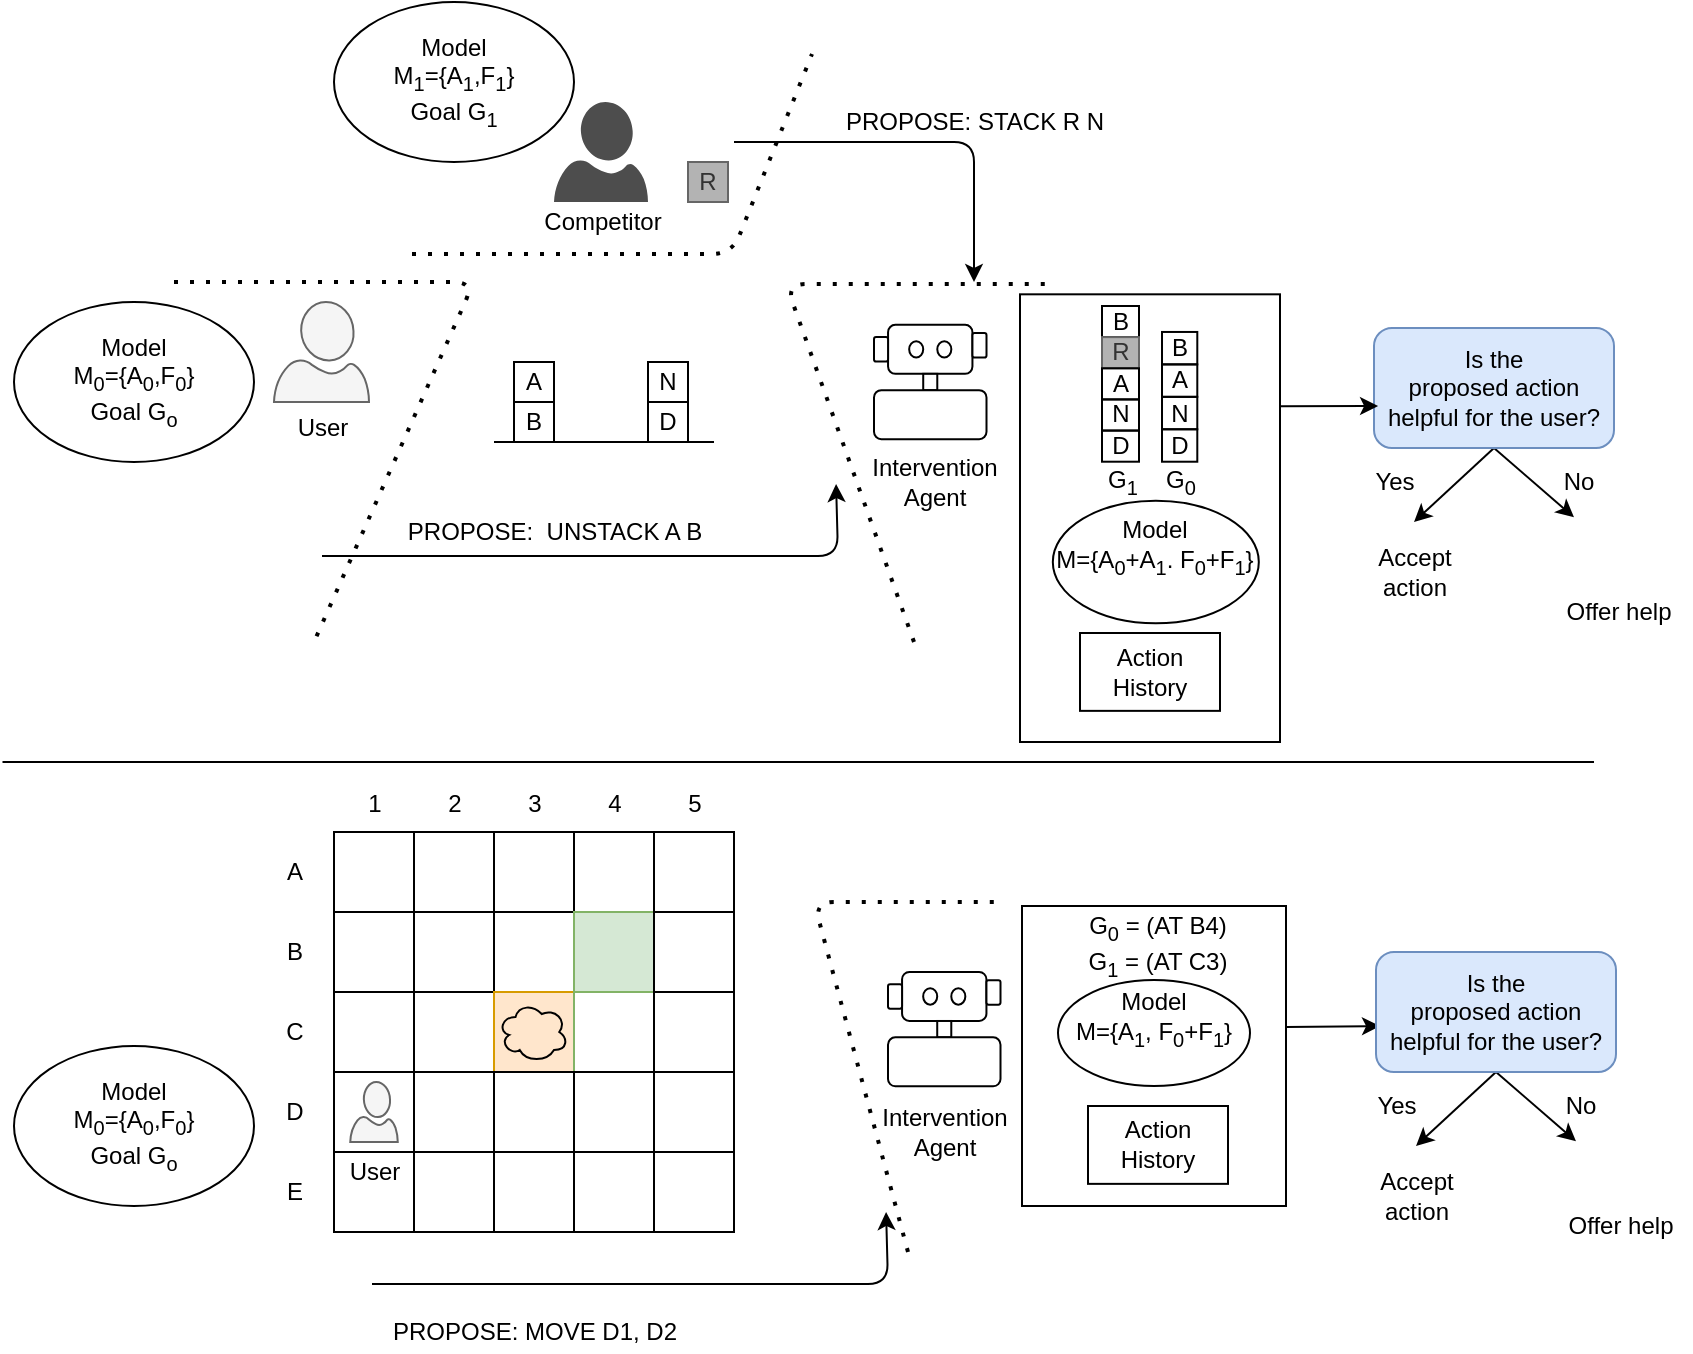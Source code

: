 <mxfile version="13.9.7" type="device"><diagram id="XuLOE5mGV_tev1Fv6Okg" name="Page-1"><mxGraphModel dx="2205" dy="776" grid="1" gridSize="10" guides="1" tooltips="1" connect="1" arrows="1" fold="1" page="1" pageScale="1" pageWidth="850" pageHeight="1100" math="0" shadow="0"><root><mxCell id="0"/><mxCell id="1" parent="0"/><mxCell id="UchDXF0ALnsRe81mzhjR-2" value="" style="verticalLabelPosition=bottom;html=1;verticalAlign=top;align=center;strokeColor=#666666;shape=mxgraph.azure.user;fillColor=#f5f5f5;fontColor=#333333;" vertex="1" parent="1"><mxGeometry x="90" y="170" width="47.5" height="50" as="geometry"/></mxCell><mxCell id="UchDXF0ALnsRe81mzhjR-3" value="" style="aspect=fixed;pointerEvents=1;shadow=0;dashed=0;html=1;strokeColor=none;labelPosition=center;verticalLabelPosition=bottom;verticalAlign=top;align=center;shape=mxgraph.azure.user;fillColor=#4D4D4D;" vertex="1" parent="1"><mxGeometry x="230" y="70" width="47" height="50" as="geometry"/></mxCell><mxCell id="UchDXF0ALnsRe81mzhjR-5" value="User" style="text;html=1;align=center;verticalAlign=middle;resizable=0;points=[];autosize=1;" vertex="1" parent="1"><mxGeometry x="93.75" y="223" width="40" height="20" as="geometry"/></mxCell><mxCell id="UchDXF0ALnsRe81mzhjR-6" value="Competitor" style="text;html=1;align=center;verticalAlign=middle;resizable=0;points=[];autosize=1;" vertex="1" parent="1"><mxGeometry x="218.5" y="120" width="70" height="20" as="geometry"/></mxCell><mxCell id="UchDXF0ALnsRe81mzhjR-39" value="" style="group" vertex="1" connectable="0" parent="1"><mxGeometry x="390" y="170" width="90" height="80" as="geometry"/></mxCell><mxCell id="UchDXF0ALnsRe81mzhjR-40" value="" style="group" vertex="1" connectable="0" parent="UchDXF0ALnsRe81mzhjR-39"><mxGeometry y="11.429" width="56.25" height="57.143" as="geometry"/></mxCell><mxCell id="UchDXF0ALnsRe81mzhjR-41" value="" style="rounded=1;whiteSpace=wrap;html=1;" vertex="1" parent="UchDXF0ALnsRe81mzhjR-40"><mxGeometry x="7.031" width="42.188" height="24.49" as="geometry"/></mxCell><mxCell id="UchDXF0ALnsRe81mzhjR-42" value="" style="rounded=0;whiteSpace=wrap;html=1;" vertex="1" parent="UchDXF0ALnsRe81mzhjR-40"><mxGeometry x="24.609" y="24.49" width="7.031" height="8.163" as="geometry"/></mxCell><mxCell id="UchDXF0ALnsRe81mzhjR-43" value="" style="rounded=1;whiteSpace=wrap;html=1;" vertex="1" parent="UchDXF0ALnsRe81mzhjR-40"><mxGeometry y="32.653" width="56.25" height="24.49" as="geometry"/></mxCell><mxCell id="UchDXF0ALnsRe81mzhjR-44" value="" style="ellipse;whiteSpace=wrap;html=1;" vertex="1" parent="UchDXF0ALnsRe81mzhjR-40"><mxGeometry x="17.578" y="8.163" width="7.031" height="8.163" as="geometry"/></mxCell><mxCell id="UchDXF0ALnsRe81mzhjR-45" value="" style="ellipse;whiteSpace=wrap;html=1;" vertex="1" parent="UchDXF0ALnsRe81mzhjR-40"><mxGeometry x="31.641" y="8.163" width="7.031" height="8.163" as="geometry"/></mxCell><mxCell id="UchDXF0ALnsRe81mzhjR-46" value="" style="rounded=1;whiteSpace=wrap;html=1;" vertex="1" parent="UchDXF0ALnsRe81mzhjR-40"><mxGeometry x="49.219" y="4.082" width="7.031" height="12.245" as="geometry"/></mxCell><mxCell id="UchDXF0ALnsRe81mzhjR-47" value="" style="rounded=1;whiteSpace=wrap;html=1;" vertex="1" parent="UchDXF0ALnsRe81mzhjR-40"><mxGeometry y="6.122" width="7.031" height="12.245" as="geometry"/></mxCell><mxCell id="UchDXF0ALnsRe81mzhjR-49" value="&lt;div&gt;Intervention &lt;br&gt;&lt;/div&gt;&lt;div&gt;Agent&lt;/div&gt;" style="text;html=1;align=center;verticalAlign=middle;resizable=0;points=[];autosize=1;" vertex="1" parent="1"><mxGeometry x="380" y="245" width="80" height="30" as="geometry"/></mxCell><mxCell id="UchDXF0ALnsRe81mzhjR-61" value="" style="endArrow=none;dashed=1;html=1;dashPattern=1 3;strokeWidth=2;" edge="1" parent="1"><mxGeometry width="50" height="50" relative="1" as="geometry"><mxPoint x="159" y="146" as="sourcePoint"/><mxPoint x="359" y="46" as="targetPoint"/><Array as="points"><mxPoint x="319" y="146"/></Array></mxGeometry></mxCell><mxCell id="UchDXF0ALnsRe81mzhjR-63" value="B" style="rounded=0;whiteSpace=wrap;html=1;fillColor=none;" vertex="1" parent="1"><mxGeometry x="210" y="220" width="20" height="20" as="geometry"/></mxCell><mxCell id="UchDXF0ALnsRe81mzhjR-64" value="R" style="rounded=0;whiteSpace=wrap;html=1;strokeColor=#666666;fontColor=#333333;fillColor=#B3B3B3;" vertex="1" parent="1"><mxGeometry x="297" y="100" width="20" height="20" as="geometry"/></mxCell><mxCell id="UchDXF0ALnsRe81mzhjR-65" value="A" style="rounded=0;whiteSpace=wrap;html=1;fillColor=none;" vertex="1" parent="1"><mxGeometry x="210" y="200" width="20" height="20" as="geometry"/></mxCell><mxCell id="UchDXF0ALnsRe81mzhjR-66" value="N" style="rounded=0;whiteSpace=wrap;html=1;fillColor=none;" vertex="1" parent="1"><mxGeometry x="277" y="200" width="20" height="20" as="geometry"/></mxCell><mxCell id="UchDXF0ALnsRe81mzhjR-67" value="D" style="rounded=0;whiteSpace=wrap;html=1;fillColor=none;" vertex="1" parent="1"><mxGeometry x="277" y="220" width="20" height="20" as="geometry"/></mxCell><mxCell id="UchDXF0ALnsRe81mzhjR-84" value="" style="endArrow=none;html=1;" edge="1" parent="1"><mxGeometry width="50" height="50" relative="1" as="geometry"><mxPoint x="200" y="240" as="sourcePoint"/><mxPoint x="310" y="240" as="targetPoint"/></mxGeometry></mxCell><mxCell id="UchDXF0ALnsRe81mzhjR-85" value="" style="endArrow=classic;html=1;entryX=-0.012;entryY=0.967;entryDx=0;entryDy=0;entryPerimeter=0;" edge="1" parent="1"><mxGeometry width="50" height="50" relative="1" as="geometry"><mxPoint x="114" y="297" as="sourcePoint"/><mxPoint x="371.04" y="261.01" as="targetPoint"/><Array as="points"><mxPoint x="172" y="297"/><mxPoint x="302" y="297"/><mxPoint x="372" y="297"/></Array></mxGeometry></mxCell><mxCell id="UchDXF0ALnsRe81mzhjR-86" value="PROPOSE:&amp;nbsp; UNSTACK A B" style="text;html=1;align=center;verticalAlign=middle;resizable=0;points=[];autosize=1;" vertex="1" parent="1"><mxGeometry x="150" y="275" width="160" height="20" as="geometry"/></mxCell><mxCell id="UchDXF0ALnsRe81mzhjR-88" value="" style="endArrow=classic;html=1;" edge="1" parent="1"><mxGeometry width="50" height="50" relative="1" as="geometry"><mxPoint x="320" y="90" as="sourcePoint"/><mxPoint x="440" y="160" as="targetPoint"/><Array as="points"><mxPoint x="350" y="90"/><mxPoint x="440" y="90"/></Array></mxGeometry></mxCell><mxCell id="UchDXF0ALnsRe81mzhjR-89" value="PROPOSE: STACK R N" style="text;html=1;align=center;verticalAlign=middle;resizable=0;points=[];autosize=1;" vertex="1" parent="1"><mxGeometry x="370" y="70" width="140" height="20" as="geometry"/></mxCell><mxCell id="UchDXF0ALnsRe81mzhjR-121" value="" style="endArrow=none;dashed=1;html=1;dashPattern=1 3;strokeWidth=2;fontSize=12;" edge="1" parent="1"><mxGeometry width="50" height="50" relative="1" as="geometry"><mxPoint x="40" y="160" as="sourcePoint"/><mxPoint x="110" y="340" as="targetPoint"/><Array as="points"><mxPoint x="190" y="160"/></Array></mxGeometry></mxCell><mxCell id="UchDXF0ALnsRe81mzhjR-122" value="&lt;div&gt;Model &lt;br&gt;&lt;/div&gt;&lt;div&gt;M&lt;sub&gt;1&lt;/sub&gt;={A&lt;sub&gt;1&lt;/sub&gt;,F&lt;sub&gt;1&lt;/sub&gt;}&lt;br&gt;&lt;/div&gt;&lt;div&gt;Goal G&lt;sub&gt;1&lt;/sub&gt;&lt;br&gt;&lt;/div&gt;" style="ellipse;whiteSpace=wrap;html=1;fillColor=none;fontSize=12;" vertex="1" parent="1"><mxGeometry x="120" y="20" width="120" height="80" as="geometry"/></mxCell><mxCell id="UchDXF0ALnsRe81mzhjR-127" value="" style="endArrow=none;dashed=1;html=1;dashPattern=1 3;strokeWidth=2;fontSize=12;" edge="1" parent="1"><mxGeometry width="50" height="50" relative="1" as="geometry"><mxPoint x="410" y="340" as="sourcePoint"/><mxPoint x="481" y="161" as="targetPoint"/><Array as="points"><mxPoint x="346" y="161"/></Array></mxGeometry></mxCell><mxCell id="UchDXF0ALnsRe81mzhjR-128" value="&lt;div&gt;Model &lt;br&gt;&lt;/div&gt;&lt;div&gt;M&lt;sub&gt;0&lt;/sub&gt;={A&lt;sub&gt;0&lt;/sub&gt;,F&lt;sub&gt;0&lt;/sub&gt;}&lt;br&gt;&lt;sub&gt;&lt;/sub&gt;&lt;/div&gt;&lt;div&gt;Goal G&lt;sub&gt;o&lt;/sub&gt;&lt;br&gt;&lt;sub&gt;&lt;/sub&gt;&lt;/div&gt;" style="ellipse;whiteSpace=wrap;html=1;fillColor=none;fontSize=12;" vertex="1" parent="1"><mxGeometry x="-40" y="170" width="120" height="80" as="geometry"/></mxCell><mxCell id="UchDXF0ALnsRe81mzhjR-131" value="" style="shape=image;html=1;verticalAlign=top;verticalLabelPosition=bottom;labelBackgroundColor=#ffffff;imageAspect=0;aspect=fixed;image=https://cdn2.iconfinder.com/data/icons/ui-basic-outline-2/512/UI_Basic_outline-76-128.png;fillColor=none;fontSize=12;" vertex="1" parent="1"><mxGeometry x="740" y="275" width="40" height="40" as="geometry"/></mxCell><mxCell id="UchDXF0ALnsRe81mzhjR-228" style="edgeStyle=none;rounded=0;orthogonalLoop=1;jettySize=auto;html=1;exitX=0.5;exitY=1;exitDx=0;exitDy=0;endArrow=classic;endFill=1;fontSize=12;" edge="1" parent="1" source="UchDXF0ALnsRe81mzhjR-134" target="UchDXF0ALnsRe81mzhjR-131"><mxGeometry relative="1" as="geometry"/></mxCell><mxCell id="UchDXF0ALnsRe81mzhjR-232" style="edgeStyle=none;rounded=0;orthogonalLoop=1;jettySize=auto;html=1;exitX=0.5;exitY=1;exitDx=0;exitDy=0;endArrow=classic;endFill=1;fontSize=12;" edge="1" parent="1" source="UchDXF0ALnsRe81mzhjR-134"><mxGeometry relative="1" as="geometry"><mxPoint x="660" y="280" as="targetPoint"/></mxGeometry></mxCell><mxCell id="UchDXF0ALnsRe81mzhjR-134" value="&lt;div style=&quot;font-size: 12px&quot;&gt;&lt;font style=&quot;font-size: 12px&quot;&gt;Is the &lt;br&gt;&lt;/font&gt;&lt;/div&gt;&lt;div style=&quot;font-size: 12px&quot;&gt;&lt;font style=&quot;font-size: 12px&quot;&gt;proposed action&lt;/font&gt;&lt;/div&gt;&lt;div style=&quot;font-size: 12px&quot;&gt;&lt;font style=&quot;font-size: 12px&quot;&gt;helpful for the user?&lt;br&gt;&lt;/font&gt;&lt;/div&gt;" style="rounded=1;whiteSpace=wrap;html=1;fillColor=#dae8fc;fontSize=12;strokeColor=#6c8ebf;" vertex="1" parent="1"><mxGeometry x="640" y="183" width="120" height="60" as="geometry"/></mxCell><mxCell id="UchDXF0ALnsRe81mzhjR-137" value="" style="endArrow=none;html=1;fontSize=12;" edge="1" parent="1"><mxGeometry width="50" height="50" relative="1" as="geometry"><mxPoint x="-45.75" y="400" as="sourcePoint"/><mxPoint x="750" y="400" as="targetPoint"/><Array as="points"><mxPoint x="84.25" y="400"/></Array></mxGeometry></mxCell><mxCell id="UchDXF0ALnsRe81mzhjR-143" value="" style="group" vertex="1" connectable="0" parent="1"><mxGeometry x="120" y="435" width="200" height="40" as="geometry"/></mxCell><mxCell id="UchDXF0ALnsRe81mzhjR-135" value="" style="rounded=0;whiteSpace=wrap;html=1;fillColor=none;fontSize=12;" vertex="1" parent="UchDXF0ALnsRe81mzhjR-143"><mxGeometry width="40" height="40" as="geometry"/></mxCell><mxCell id="UchDXF0ALnsRe81mzhjR-139" value="" style="rounded=0;whiteSpace=wrap;html=1;fillColor=none;fontSize=12;" vertex="1" parent="UchDXF0ALnsRe81mzhjR-143"><mxGeometry x="40" width="40" height="40" as="geometry"/></mxCell><mxCell id="UchDXF0ALnsRe81mzhjR-140" value="" style="rounded=0;whiteSpace=wrap;html=1;fillColor=none;fontSize=12;" vertex="1" parent="UchDXF0ALnsRe81mzhjR-143"><mxGeometry x="80" width="40" height="40" as="geometry"/></mxCell><mxCell id="UchDXF0ALnsRe81mzhjR-141" value="" style="rounded=0;whiteSpace=wrap;html=1;fillColor=none;fontSize=12;" vertex="1" parent="UchDXF0ALnsRe81mzhjR-143"><mxGeometry x="120" width="40" height="40" as="geometry"/></mxCell><mxCell id="UchDXF0ALnsRe81mzhjR-142" value="" style="rounded=0;whiteSpace=wrap;html=1;fillColor=none;fontSize=12;" vertex="1" parent="UchDXF0ALnsRe81mzhjR-143"><mxGeometry x="160" width="40" height="40" as="geometry"/></mxCell><mxCell id="UchDXF0ALnsRe81mzhjR-144" value="" style="group" vertex="1" connectable="0" parent="1"><mxGeometry x="120" y="475" width="200" height="40" as="geometry"/></mxCell><mxCell id="UchDXF0ALnsRe81mzhjR-145" value="" style="rounded=0;whiteSpace=wrap;html=1;fillColor=none;fontSize=12;" vertex="1" parent="UchDXF0ALnsRe81mzhjR-144"><mxGeometry width="40" height="40" as="geometry"/></mxCell><mxCell id="UchDXF0ALnsRe81mzhjR-146" value="" style="rounded=0;whiteSpace=wrap;html=1;fillColor=none;fontSize=12;" vertex="1" parent="UchDXF0ALnsRe81mzhjR-144"><mxGeometry x="40" width="40" height="40" as="geometry"/></mxCell><mxCell id="UchDXF0ALnsRe81mzhjR-147" value="" style="rounded=0;whiteSpace=wrap;html=1;fillColor=none;fontSize=12;" vertex="1" parent="UchDXF0ALnsRe81mzhjR-144"><mxGeometry x="80" width="40" height="40" as="geometry"/></mxCell><mxCell id="UchDXF0ALnsRe81mzhjR-148" value="" style="rounded=0;whiteSpace=wrap;html=1;fillColor=#d5e8d4;fontSize=12;strokeColor=#82b366;" vertex="1" parent="UchDXF0ALnsRe81mzhjR-144"><mxGeometry x="120" width="40" height="40" as="geometry"/></mxCell><mxCell id="UchDXF0ALnsRe81mzhjR-149" value="" style="rounded=0;whiteSpace=wrap;html=1;fillColor=none;fontSize=12;" vertex="1" parent="UchDXF0ALnsRe81mzhjR-144"><mxGeometry x="160" width="40" height="40" as="geometry"/></mxCell><mxCell id="UchDXF0ALnsRe81mzhjR-150" value="" style="group" vertex="1" connectable="0" parent="1"><mxGeometry x="120" y="515" width="200" height="40" as="geometry"/></mxCell><mxCell id="UchDXF0ALnsRe81mzhjR-151" value="" style="rounded=0;whiteSpace=wrap;html=1;fillColor=none;fontSize=12;" vertex="1" parent="UchDXF0ALnsRe81mzhjR-150"><mxGeometry width="40" height="40" as="geometry"/></mxCell><mxCell id="UchDXF0ALnsRe81mzhjR-152" value="" style="rounded=0;whiteSpace=wrap;html=1;fillColor=none;fontSize=12;" vertex="1" parent="UchDXF0ALnsRe81mzhjR-150"><mxGeometry x="40" width="40" height="40" as="geometry"/></mxCell><mxCell id="UchDXF0ALnsRe81mzhjR-153" value="" style="rounded=0;whiteSpace=wrap;html=1;fillColor=#ffe6cc;fontSize=12;strokeColor=#d79b00;" vertex="1" parent="UchDXF0ALnsRe81mzhjR-150"><mxGeometry x="80" width="40" height="40" as="geometry"/></mxCell><mxCell id="UchDXF0ALnsRe81mzhjR-154" value="" style="rounded=0;whiteSpace=wrap;html=1;fontSize=12;strokeColor=#82b366;fillColor=none;" vertex="1" parent="UchDXF0ALnsRe81mzhjR-150"><mxGeometry x="120" width="40" height="40" as="geometry"/></mxCell><mxCell id="UchDXF0ALnsRe81mzhjR-155" value="" style="rounded=0;whiteSpace=wrap;html=1;fillColor=none;fontSize=12;" vertex="1" parent="UchDXF0ALnsRe81mzhjR-150"><mxGeometry x="160" width="40" height="40" as="geometry"/></mxCell><mxCell id="UchDXF0ALnsRe81mzhjR-177" value="" style="ellipse;shape=cloud;whiteSpace=wrap;html=1;rounded=0;fillColor=none;fontSize=12;" vertex="1" parent="UchDXF0ALnsRe81mzhjR-150"><mxGeometry x="82" y="5" width="35" height="30" as="geometry"/></mxCell><mxCell id="UchDXF0ALnsRe81mzhjR-159" value="" style="group" vertex="1" connectable="0" parent="1"><mxGeometry x="120" y="555" width="200" height="40" as="geometry"/></mxCell><mxCell id="UchDXF0ALnsRe81mzhjR-160" value="" style="rounded=0;whiteSpace=wrap;html=1;fillColor=none;fontSize=12;" vertex="1" parent="UchDXF0ALnsRe81mzhjR-159"><mxGeometry width="40" height="40" as="geometry"/></mxCell><mxCell id="UchDXF0ALnsRe81mzhjR-161" value="" style="rounded=0;whiteSpace=wrap;html=1;fillColor=none;fontSize=12;" vertex="1" parent="UchDXF0ALnsRe81mzhjR-159"><mxGeometry x="40" width="40" height="40" as="geometry"/></mxCell><mxCell id="UchDXF0ALnsRe81mzhjR-162" value="" style="rounded=0;whiteSpace=wrap;html=1;fillColor=none;fontSize=12;" vertex="1" parent="UchDXF0ALnsRe81mzhjR-159"><mxGeometry x="80" width="40" height="40" as="geometry"/></mxCell><mxCell id="UchDXF0ALnsRe81mzhjR-163" value="" style="rounded=0;whiteSpace=wrap;html=1;fillColor=none;fontSize=12;" vertex="1" parent="UchDXF0ALnsRe81mzhjR-159"><mxGeometry x="120" width="40" height="40" as="geometry"/></mxCell><mxCell id="UchDXF0ALnsRe81mzhjR-164" value="" style="rounded=0;whiteSpace=wrap;html=1;fillColor=none;fontSize=12;" vertex="1" parent="UchDXF0ALnsRe81mzhjR-159"><mxGeometry x="160" width="40" height="40" as="geometry"/></mxCell><mxCell id="UchDXF0ALnsRe81mzhjR-200" value="" style="verticalLabelPosition=bottom;html=1;verticalAlign=top;align=center;strokeColor=#666666;shape=mxgraph.azure.user;fillColor=#f5f5f5;fontColor=#333333;" vertex="1" parent="UchDXF0ALnsRe81mzhjR-159"><mxGeometry x="8.13" y="5" width="23.75" height="30" as="geometry"/></mxCell><mxCell id="UchDXF0ALnsRe81mzhjR-165" value="" style="group" vertex="1" connectable="0" parent="1"><mxGeometry x="120" y="595" width="200" height="40" as="geometry"/></mxCell><mxCell id="UchDXF0ALnsRe81mzhjR-166" value="" style="rounded=0;whiteSpace=wrap;html=1;fillColor=none;fontSize=12;" vertex="1" parent="UchDXF0ALnsRe81mzhjR-165"><mxGeometry width="40" height="40" as="geometry"/></mxCell><mxCell id="UchDXF0ALnsRe81mzhjR-167" value="" style="rounded=0;whiteSpace=wrap;html=1;fillColor=none;fontSize=12;" vertex="1" parent="UchDXF0ALnsRe81mzhjR-165"><mxGeometry x="40" width="40" height="40" as="geometry"/></mxCell><mxCell id="UchDXF0ALnsRe81mzhjR-168" value="" style="rounded=0;whiteSpace=wrap;html=1;fillColor=none;fontSize=12;" vertex="1" parent="UchDXF0ALnsRe81mzhjR-165"><mxGeometry x="80" width="40" height="40" as="geometry"/></mxCell><mxCell id="UchDXF0ALnsRe81mzhjR-169" value="" style="rounded=0;whiteSpace=wrap;html=1;fillColor=none;fontSize=12;" vertex="1" parent="UchDXF0ALnsRe81mzhjR-165"><mxGeometry x="120" width="40" height="40" as="geometry"/></mxCell><mxCell id="UchDXF0ALnsRe81mzhjR-170" value="" style="rounded=0;whiteSpace=wrap;html=1;fillColor=none;fontSize=12;" vertex="1" parent="UchDXF0ALnsRe81mzhjR-165"><mxGeometry x="160" width="40" height="40" as="geometry"/></mxCell><mxCell id="UchDXF0ALnsRe81mzhjR-224" value="User" style="text;html=1;align=center;verticalAlign=middle;resizable=0;points=[];autosize=1;fontSize=12;" vertex="1" parent="UchDXF0ALnsRe81mzhjR-165"><mxGeometry width="40" height="20" as="geometry"/></mxCell><mxCell id="UchDXF0ALnsRe81mzhjR-173" value="" style="group" vertex="1" connectable="0" parent="1"><mxGeometry x="468" y="172" width="136" height="218" as="geometry"/></mxCell><mxCell id="UchDXF0ALnsRe81mzhjR-90" value="" style="group" vertex="1" connectable="0" parent="UchDXF0ALnsRe81mzhjR-173"><mxGeometry x="36" width="100" height="218" as="geometry"/></mxCell><mxCell id="UchDXF0ALnsRe81mzhjR-104" value="" style="group" vertex="1" connectable="0" parent="UchDXF0ALnsRe81mzhjR-90"><mxGeometry x="-51" y="-15.571" width="151" height="233.571" as="geometry"/></mxCell><mxCell id="UchDXF0ALnsRe81mzhjR-171" value="" style="rounded=0;whiteSpace=wrap;html=1;fillColor=none;fontSize=12;" vertex="1" parent="UchDXF0ALnsRe81mzhjR-104"><mxGeometry x="10" y="9.732" width="130" height="223.839" as="geometry"/></mxCell><mxCell id="UchDXF0ALnsRe81mzhjR-172" value="" style="group" vertex="1" connectable="0" parent="UchDXF0ALnsRe81mzhjR-104"><mxGeometry x="51" y="15.571" width="53.83" height="97.321" as="geometry"/></mxCell><mxCell id="UchDXF0ALnsRe81mzhjR-91" value="B" style="rounded=0;whiteSpace=wrap;html=1;fillColor=none;" vertex="1" parent="UchDXF0ALnsRe81mzhjR-172"><mxGeometry width="18.5" height="15.571" as="geometry"/></mxCell><mxCell id="UchDXF0ALnsRe81mzhjR-92" value="R" style="rounded=0;whiteSpace=wrap;html=1;strokeColor=#666666;fontColor=#333333;fillColor=#B3B3B3;" vertex="1" parent="UchDXF0ALnsRe81mzhjR-172"><mxGeometry y="15.571" width="18.5" height="15.571" as="geometry"/></mxCell><mxCell id="UchDXF0ALnsRe81mzhjR-93" value="A" style="rounded=0;whiteSpace=wrap;html=1;fillColor=none;" vertex="1" parent="UchDXF0ALnsRe81mzhjR-172"><mxGeometry y="31.143" width="18.5" height="15.571" as="geometry"/></mxCell><mxCell id="UchDXF0ALnsRe81mzhjR-94" value="N" style="rounded=0;whiteSpace=wrap;html=1;fillColor=none;" vertex="1" parent="UchDXF0ALnsRe81mzhjR-172"><mxGeometry y="46.714" width="18.5" height="15.571" as="geometry"/></mxCell><mxCell id="UchDXF0ALnsRe81mzhjR-95" value="D" style="rounded=0;whiteSpace=wrap;html=1;fillColor=none;" vertex="1" parent="UchDXF0ALnsRe81mzhjR-172"><mxGeometry y="62.286" width="18.5" height="15.571" as="geometry"/></mxCell><mxCell id="UchDXF0ALnsRe81mzhjR-97" value="" style="group" vertex="1" connectable="0" parent="UchDXF0ALnsRe81mzhjR-172"><mxGeometry x="30.005" y="12.979" width="17.647" height="64.881" as="geometry"/></mxCell><mxCell id="UchDXF0ALnsRe81mzhjR-98" value="B" style="rounded=0;whiteSpace=wrap;html=1;fillColor=none;" vertex="1" parent="UchDXF0ALnsRe81mzhjR-97"><mxGeometry width="17.647" height="16.22" as="geometry"/></mxCell><mxCell id="UchDXF0ALnsRe81mzhjR-99" value="A" style="rounded=0;whiteSpace=wrap;html=1;fillColor=none;" vertex="1" parent="UchDXF0ALnsRe81mzhjR-97"><mxGeometry y="16.22" width="17.647" height="16.22" as="geometry"/></mxCell><mxCell id="UchDXF0ALnsRe81mzhjR-100" value="N" style="rounded=0;whiteSpace=wrap;html=1;fillColor=none;" vertex="1" parent="UchDXF0ALnsRe81mzhjR-97"><mxGeometry y="32.44" width="17.647" height="16.22" as="geometry"/></mxCell><mxCell id="UchDXF0ALnsRe81mzhjR-101" value="D" style="rounded=0;whiteSpace=wrap;html=1;fillColor=none;" vertex="1" parent="UchDXF0ALnsRe81mzhjR-97"><mxGeometry y="48.661" width="17.647" height="16.22" as="geometry"/></mxCell><mxCell id="UchDXF0ALnsRe81mzhjR-123" value="G&lt;sub&gt;0&lt;/sub&gt;" style="text;html=1;align=center;verticalAlign=middle;resizable=0;points=[];autosize=1;fontSize=12;" vertex="1" parent="UchDXF0ALnsRe81mzhjR-172"><mxGeometry x="23.83" y="77.857" width="30" height="20" as="geometry"/></mxCell><mxCell id="UchDXF0ALnsRe81mzhjR-129" value="&lt;div&gt;Model &lt;br&gt;&lt;/div&gt;&lt;div&gt;M={A&lt;sub&gt;0&lt;/sub&gt;+A&lt;sub&gt;1&lt;/sub&gt;. F&lt;sub&gt;0&lt;/sub&gt;+F&lt;sub&gt;1&lt;/sub&gt;}&lt;sub&gt;&lt;br&gt;&lt;/sub&gt;&lt;/div&gt;&lt;div&gt;&lt;br&gt;&lt;sub&gt;&lt;/sub&gt;&lt;/div&gt;" style="ellipse;whiteSpace=wrap;html=1;fillColor=none;fontSize=12;" vertex="1" parent="UchDXF0ALnsRe81mzhjR-104"><mxGeometry x="26.41" y="112.893" width="103" height="61.312" as="geometry"/></mxCell><mxCell id="UchDXF0ALnsRe81mzhjR-225" value="Action History" style="rounded=0;whiteSpace=wrap;html=1;shadow=0;fillColor=none;fontSize=12;" vertex="1" parent="UchDXF0ALnsRe81mzhjR-104"><mxGeometry x="40" y="179.071" width="70" height="38.929" as="geometry"/></mxCell><mxCell id="UchDXF0ALnsRe81mzhjR-124" value="G&lt;sub&gt;1&lt;/sub&gt;" style="text;html=1;align=center;verticalAlign=middle;resizable=0;points=[];autosize=1;fontSize=12;" vertex="1" parent="UchDXF0ALnsRe81mzhjR-173"><mxGeometry x="31" y="77.857" width="30" height="20" as="geometry"/></mxCell><mxCell id="UchDXF0ALnsRe81mzhjR-178" value="" style="group" vertex="1" connectable="0" parent="1"><mxGeometry x="397" y="504.999" width="56.25" height="57.143" as="geometry"/></mxCell><mxCell id="UchDXF0ALnsRe81mzhjR-179" value="" style="rounded=1;whiteSpace=wrap;html=1;" vertex="1" parent="UchDXF0ALnsRe81mzhjR-178"><mxGeometry x="7.031" width="42.188" height="24.49" as="geometry"/></mxCell><mxCell id="UchDXF0ALnsRe81mzhjR-180" value="" style="rounded=0;whiteSpace=wrap;html=1;" vertex="1" parent="UchDXF0ALnsRe81mzhjR-178"><mxGeometry x="24.609" y="24.49" width="7.031" height="8.163" as="geometry"/></mxCell><mxCell id="UchDXF0ALnsRe81mzhjR-181" value="" style="rounded=1;whiteSpace=wrap;html=1;" vertex="1" parent="UchDXF0ALnsRe81mzhjR-178"><mxGeometry y="32.653" width="56.25" height="24.49" as="geometry"/></mxCell><mxCell id="UchDXF0ALnsRe81mzhjR-182" value="" style="ellipse;whiteSpace=wrap;html=1;" vertex="1" parent="UchDXF0ALnsRe81mzhjR-178"><mxGeometry x="17.578" y="8.163" width="7.031" height="8.163" as="geometry"/></mxCell><mxCell id="UchDXF0ALnsRe81mzhjR-183" value="" style="ellipse;whiteSpace=wrap;html=1;" vertex="1" parent="UchDXF0ALnsRe81mzhjR-178"><mxGeometry x="31.641" y="8.163" width="7.031" height="8.163" as="geometry"/></mxCell><mxCell id="UchDXF0ALnsRe81mzhjR-184" value="" style="rounded=1;whiteSpace=wrap;html=1;" vertex="1" parent="UchDXF0ALnsRe81mzhjR-178"><mxGeometry x="49.219" y="4.082" width="7.031" height="12.245" as="geometry"/></mxCell><mxCell id="UchDXF0ALnsRe81mzhjR-185" value="" style="rounded=1;whiteSpace=wrap;html=1;" vertex="1" parent="UchDXF0ALnsRe81mzhjR-178"><mxGeometry y="6.122" width="7.031" height="12.245" as="geometry"/></mxCell><mxCell id="UchDXF0ALnsRe81mzhjR-186" value="A" style="text;html=1;align=center;verticalAlign=middle;resizable=0;points=[];autosize=1;fontSize=12;" vertex="1" parent="1"><mxGeometry x="90" y="445" width="20" height="20" as="geometry"/></mxCell><mxCell id="UchDXF0ALnsRe81mzhjR-187" value="B" style="text;html=1;align=center;verticalAlign=middle;resizable=0;points=[];autosize=1;fontSize=12;" vertex="1" parent="1"><mxGeometry x="90" y="485" width="20" height="20" as="geometry"/></mxCell><mxCell id="UchDXF0ALnsRe81mzhjR-188" value="C" style="text;html=1;align=center;verticalAlign=middle;resizable=0;points=[];autosize=1;fontSize=12;" vertex="1" parent="1"><mxGeometry x="90" y="525" width="20" height="20" as="geometry"/></mxCell><mxCell id="UchDXF0ALnsRe81mzhjR-189" value="D" style="text;html=1;align=center;verticalAlign=middle;resizable=0;points=[];autosize=1;fontSize=12;" vertex="1" parent="1"><mxGeometry x="90" y="565" width="20" height="20" as="geometry"/></mxCell><mxCell id="UchDXF0ALnsRe81mzhjR-190" value="E" style="text;html=1;align=center;verticalAlign=middle;resizable=0;points=[];autosize=1;fontSize=12;" vertex="1" parent="1"><mxGeometry x="90" y="605" width="20" height="20" as="geometry"/></mxCell><mxCell id="UchDXF0ALnsRe81mzhjR-192" value="1" style="text;html=1;align=center;verticalAlign=middle;resizable=0;points=[];autosize=1;fontSize=12;" vertex="1" parent="1"><mxGeometry x="130" y="411" width="20" height="20" as="geometry"/></mxCell><mxCell id="UchDXF0ALnsRe81mzhjR-193" value="2" style="text;html=1;align=center;verticalAlign=middle;resizable=0;points=[];autosize=1;fontSize=12;" vertex="1" parent="1"><mxGeometry x="170" y="411" width="20" height="20" as="geometry"/></mxCell><mxCell id="UchDXF0ALnsRe81mzhjR-195" value="3" style="text;html=1;align=center;verticalAlign=middle;resizable=0;points=[];autosize=1;fontSize=12;" vertex="1" parent="1"><mxGeometry x="210" y="411" width="20" height="20" as="geometry"/></mxCell><mxCell id="UchDXF0ALnsRe81mzhjR-196" value="4" style="text;html=1;align=center;verticalAlign=middle;resizable=0;points=[];autosize=1;fontSize=12;" vertex="1" parent="1"><mxGeometry x="250" y="411" width="20" height="20" as="geometry"/></mxCell><mxCell id="UchDXF0ALnsRe81mzhjR-197" value="5" style="text;html=1;align=center;verticalAlign=middle;resizable=0;points=[];autosize=1;fontSize=12;" vertex="1" parent="1"><mxGeometry x="290" y="411" width="20" height="20" as="geometry"/></mxCell><mxCell id="UchDXF0ALnsRe81mzhjR-198" value="" style="endArrow=classic;html=1;entryX=-0.012;entryY=0.967;entryDx=0;entryDy=0;entryPerimeter=0;" edge="1" parent="1"><mxGeometry width="50" height="50" relative="1" as="geometry"><mxPoint x="139" y="660.99" as="sourcePoint"/><mxPoint x="396.04" y="625" as="targetPoint"/><Array as="points"><mxPoint x="197" y="660.99"/><mxPoint x="327" y="660.99"/><mxPoint x="397" y="660.99"/></Array></mxGeometry></mxCell><mxCell id="UchDXF0ALnsRe81mzhjR-199" value="PROPOSE: MOVE D1, D2" style="text;html=1;align=center;verticalAlign=middle;resizable=0;points=[];autosize=1;fontSize=12;" vertex="1" parent="1"><mxGeometry x="140" y="675" width="160" height="20" as="geometry"/></mxCell><mxCell id="UchDXF0ALnsRe81mzhjR-201" value="&lt;div&gt;Model &lt;br&gt;&lt;/div&gt;&lt;div&gt;M&lt;sub&gt;0&lt;/sub&gt;={A&lt;sub&gt;0&lt;/sub&gt;,F&lt;sub&gt;0&lt;/sub&gt;}&lt;br&gt;&lt;sub&gt;&lt;/sub&gt;&lt;/div&gt;&lt;div&gt;Goal G&lt;sub&gt;o&lt;/sub&gt;&lt;br&gt;&lt;sub&gt;&lt;/sub&gt;&lt;/div&gt;" style="ellipse;whiteSpace=wrap;html=1;fillColor=none;fontSize=12;" vertex="1" parent="1"><mxGeometry x="-40" y="542" width="120" height="80" as="geometry"/></mxCell><mxCell id="UchDXF0ALnsRe81mzhjR-216" value="" style="rounded=0;whiteSpace=wrap;html=1;fillColor=none;fontSize=12;" vertex="1" parent="1"><mxGeometry x="464" y="472" width="132" height="150" as="geometry"/></mxCell><mxCell id="UchDXF0ALnsRe81mzhjR-217" value="&lt;div&gt;Model &lt;br&gt;&lt;/div&gt;&lt;div&gt;M={A&lt;sub&gt;1&lt;/sub&gt;, F&lt;sub&gt;0&lt;/sub&gt;+F&lt;sub&gt;1&lt;/sub&gt;}&lt;sub&gt;&lt;br&gt;&lt;/sub&gt;&lt;/div&gt;&lt;div&gt;&lt;br&gt;&lt;sub&gt;&lt;/sub&gt;&lt;/div&gt;" style="ellipse;whiteSpace=wrap;html=1;fillColor=none;fontSize=12;" vertex="1" parent="1"><mxGeometry x="482" y="509" width="96" height="53" as="geometry"/></mxCell><mxCell id="UchDXF0ALnsRe81mzhjR-218" value="&lt;div&gt;Intervention &lt;br&gt;&lt;/div&gt;&lt;div&gt;Agent&lt;/div&gt;" style="text;html=1;align=center;verticalAlign=middle;resizable=0;points=[];autosize=1;" vertex="1" parent="1"><mxGeometry x="385" y="570" width="80" height="30" as="geometry"/></mxCell><mxCell id="UchDXF0ALnsRe81mzhjR-219" value="&lt;div&gt;G&lt;sub&gt;0&lt;/sub&gt; = (AT B4)&lt;/div&gt;&lt;div&gt;G&lt;sub&gt;1&lt;/sub&gt; = (AT C3)&lt;br&gt;&lt;/div&gt;" style="text;html=1;strokeColor=none;fillColor=none;align=center;verticalAlign=middle;whiteSpace=wrap;rounded=0;fontSize=12;" vertex="1" parent="1"><mxGeometry x="487" y="482" width="90" height="20" as="geometry"/></mxCell><mxCell id="UchDXF0ALnsRe81mzhjR-223" style="edgeStyle=none;rounded=0;orthogonalLoop=1;jettySize=auto;html=1;exitX=1;exitY=0.25;exitDx=0;exitDy=0;entryX=0;entryY=0.5;entryDx=0;entryDy=0;endArrow=classic;endFill=1;fontSize=12;" edge="1" parent="1"><mxGeometry relative="1" as="geometry"><mxPoint x="596" y="532.5" as="sourcePoint"/><mxPoint x="643" y="532" as="targetPoint"/></mxGeometry></mxCell><mxCell id="UchDXF0ALnsRe81mzhjR-226" value="Action History" style="rounded=0;whiteSpace=wrap;html=1;shadow=0;fillColor=none;fontSize=12;" vertex="1" parent="1"><mxGeometry x="497" y="572" width="70" height="38.929" as="geometry"/></mxCell><mxCell id="UchDXF0ALnsRe81mzhjR-227" style="edgeStyle=none;rounded=0;orthogonalLoop=1;jettySize=auto;html=1;exitX=1;exitY=0.25;exitDx=0;exitDy=0;entryX=0.017;entryY=0.65;entryDx=0;entryDy=0;entryPerimeter=0;endArrow=classic;endFill=1;fontSize=12;" edge="1" parent="1" source="UchDXF0ALnsRe81mzhjR-171" target="UchDXF0ALnsRe81mzhjR-134"><mxGeometry relative="1" as="geometry"/></mxCell><mxCell id="UchDXF0ALnsRe81mzhjR-230" value="" style="endArrow=none;dashed=1;html=1;dashPattern=1 3;strokeWidth=2;fontSize=12;" edge="1" parent="1"><mxGeometry width="50" height="50" relative="1" as="geometry"><mxPoint x="407" y="645" as="sourcePoint"/><mxPoint x="450" y="470" as="targetPoint"/><Array as="points"><mxPoint x="360" y="470"/><mxPoint x="407" y="470"/></Array></mxGeometry></mxCell><mxCell id="UchDXF0ALnsRe81mzhjR-231" value="Offer help" style="text;html=1;align=center;verticalAlign=middle;resizable=0;points=[];autosize=1;fontSize=12;" vertex="1" parent="1"><mxGeometry x="727" y="315" width="70" height="20" as="geometry"/></mxCell><mxCell id="UchDXF0ALnsRe81mzhjR-233" value="&lt;div&gt;Accept&lt;/div&gt;&lt;div&gt;action&lt;br&gt;&lt;/div&gt;" style="text;html=1;align=center;verticalAlign=middle;resizable=0;points=[];autosize=1;fontSize=12;" vertex="1" parent="1"><mxGeometry x="635" y="290" width="50" height="30" as="geometry"/></mxCell><mxCell id="UchDXF0ALnsRe81mzhjR-234" value="No" style="text;html=1;align=center;verticalAlign=middle;resizable=0;points=[];autosize=1;fontSize=12;" vertex="1" parent="1"><mxGeometry x="727" y="250" width="30" height="20" as="geometry"/></mxCell><mxCell id="UchDXF0ALnsRe81mzhjR-235" value="Yes" style="text;html=1;align=center;verticalAlign=middle;resizable=0;points=[];autosize=1;fontSize=12;" vertex="1" parent="1"><mxGeometry x="630" y="250" width="40" height="20" as="geometry"/></mxCell><mxCell id="UchDXF0ALnsRe81mzhjR-236" value="" style="shape=image;html=1;verticalAlign=top;verticalLabelPosition=bottom;labelBackgroundColor=#ffffff;imageAspect=0;aspect=fixed;image=https://cdn2.iconfinder.com/data/icons/ui-basic-outline-2/512/UI_Basic_outline-76-128.png;fillColor=none;fontSize=12;" vertex="1" parent="1"><mxGeometry x="741" y="587" width="40" height="40" as="geometry"/></mxCell><mxCell id="UchDXF0ALnsRe81mzhjR-237" style="edgeStyle=none;rounded=0;orthogonalLoop=1;jettySize=auto;html=1;exitX=0.5;exitY=1;exitDx=0;exitDy=0;endArrow=classic;endFill=1;fontSize=12;" edge="1" parent="1" source="UchDXF0ALnsRe81mzhjR-239" target="UchDXF0ALnsRe81mzhjR-236"><mxGeometry relative="1" as="geometry"/></mxCell><mxCell id="UchDXF0ALnsRe81mzhjR-238" style="edgeStyle=none;rounded=0;orthogonalLoop=1;jettySize=auto;html=1;exitX=0.5;exitY=1;exitDx=0;exitDy=0;endArrow=classic;endFill=1;fontSize=12;" edge="1" parent="1" source="UchDXF0ALnsRe81mzhjR-239"><mxGeometry relative="1" as="geometry"><mxPoint x="661" y="592" as="targetPoint"/></mxGeometry></mxCell><mxCell id="UchDXF0ALnsRe81mzhjR-239" value="&lt;div style=&quot;font-size: 12px&quot;&gt;&lt;font style=&quot;font-size: 12px&quot;&gt;Is the &lt;br&gt;&lt;/font&gt;&lt;/div&gt;&lt;div style=&quot;font-size: 12px&quot;&gt;&lt;font style=&quot;font-size: 12px&quot;&gt;proposed action&lt;/font&gt;&lt;/div&gt;&lt;div style=&quot;font-size: 12px&quot;&gt;&lt;font style=&quot;font-size: 12px&quot;&gt;helpful for the user?&lt;br&gt;&lt;/font&gt;&lt;/div&gt;" style="rounded=1;whiteSpace=wrap;html=1;fillColor=#dae8fc;fontSize=12;strokeColor=#6c8ebf;" vertex="1" parent="1"><mxGeometry x="641" y="495" width="120" height="60" as="geometry"/></mxCell><mxCell id="UchDXF0ALnsRe81mzhjR-240" value="Offer help" style="text;html=1;align=center;verticalAlign=middle;resizable=0;points=[];autosize=1;fontSize=12;" vertex="1" parent="1"><mxGeometry x="728" y="622" width="70" height="20" as="geometry"/></mxCell><mxCell id="UchDXF0ALnsRe81mzhjR-241" value="&lt;div&gt;Accept&lt;/div&gt;&lt;div&gt;action&lt;br&gt;&lt;/div&gt;" style="text;html=1;align=center;verticalAlign=middle;resizable=0;points=[];autosize=1;fontSize=12;" vertex="1" parent="1"><mxGeometry x="636" y="602" width="50" height="30" as="geometry"/></mxCell><mxCell id="UchDXF0ALnsRe81mzhjR-242" value="No" style="text;html=1;align=center;verticalAlign=middle;resizable=0;points=[];autosize=1;fontSize=12;" vertex="1" parent="1"><mxGeometry x="728" y="562" width="30" height="20" as="geometry"/></mxCell><mxCell id="UchDXF0ALnsRe81mzhjR-243" value="Yes" style="text;html=1;align=center;verticalAlign=middle;resizable=0;points=[];autosize=1;fontSize=12;" vertex="1" parent="1"><mxGeometry x="631" y="562" width="40" height="20" as="geometry"/></mxCell></root></mxGraphModel></diagram></mxfile>